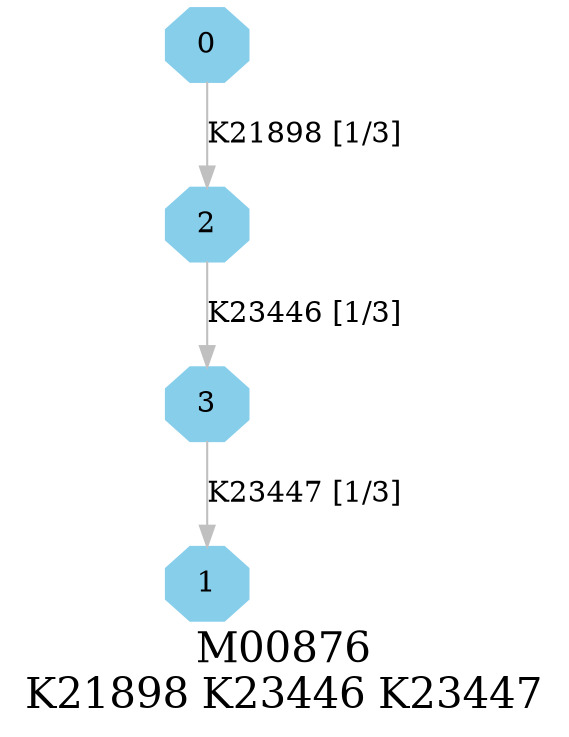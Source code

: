 digraph G {
graph [label="M00876
K21898 K23446 K23447",fontsize=20];
node [shape=box,style=filled];
edge [len=3,color=grey];
{node [width=.3,height=.3,shape=octagon,style=filled,color=skyblue] 0 1 2 3 }
0 -> 2 [label="K21898 [1/3]"];
2 -> 3 [label="K23446 [1/3]"];
3 -> 1 [label="K23447 [1/3]"];
}